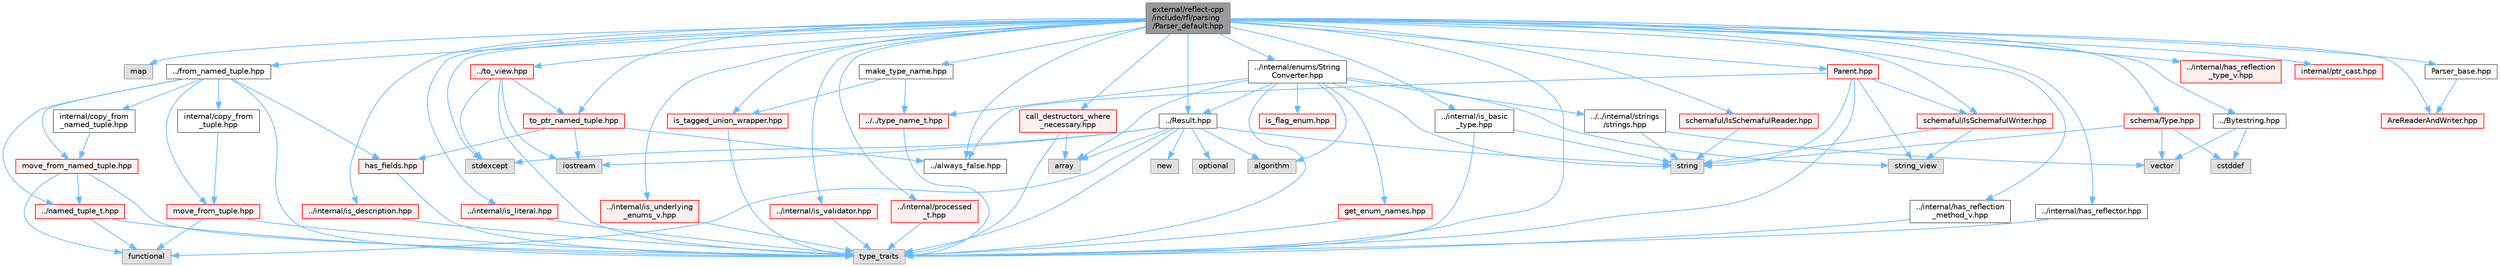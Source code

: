 digraph "external/reflect-cpp/include/rfl/parsing/Parser_default.hpp"
{
 // LATEX_PDF_SIZE
  bgcolor="transparent";
  edge [fontname=Helvetica,fontsize=10,labelfontname=Helvetica,labelfontsize=10];
  node [fontname=Helvetica,fontsize=10,shape=box,height=0.2,width=0.4];
  Node1 [id="Node000001",label="external/reflect-cpp\l/include/rfl/parsing\l/Parser_default.hpp",height=0.2,width=0.4,color="gray40", fillcolor="grey60", style="filled", fontcolor="black",tooltip=" "];
  Node1 -> Node2 [id="edge1_Node000001_Node000002",color="steelblue1",style="solid",tooltip=" "];
  Node2 [id="Node000002",label="map",height=0.2,width=0.4,color="grey60", fillcolor="#E0E0E0", style="filled",tooltip=" "];
  Node1 -> Node3 [id="edge2_Node000001_Node000003",color="steelblue1",style="solid",tooltip=" "];
  Node3 [id="Node000003",label="stdexcept",height=0.2,width=0.4,color="grey60", fillcolor="#E0E0E0", style="filled",tooltip=" "];
  Node1 -> Node4 [id="edge3_Node000001_Node000004",color="steelblue1",style="solid",tooltip=" "];
  Node4 [id="Node000004",label="type_traits",height=0.2,width=0.4,color="grey60", fillcolor="#E0E0E0", style="filled",tooltip=" "];
  Node1 -> Node5 [id="edge4_Node000001_Node000005",color="steelblue1",style="solid",tooltip=" "];
  Node5 [id="Node000005",label="../Bytestring.hpp",height=0.2,width=0.4,color="grey40", fillcolor="white", style="filled",URL="$_bytestring_8hpp.html",tooltip=" "];
  Node5 -> Node6 [id="edge5_Node000005_Node000006",color="steelblue1",style="solid",tooltip=" "];
  Node6 [id="Node000006",label="cstddef",height=0.2,width=0.4,color="grey60", fillcolor="#E0E0E0", style="filled",tooltip=" "];
  Node5 -> Node7 [id="edge6_Node000005_Node000007",color="steelblue1",style="solid",tooltip=" "];
  Node7 [id="Node000007",label="vector",height=0.2,width=0.4,color="grey60", fillcolor="#E0E0E0", style="filled",tooltip=" "];
  Node1 -> Node8 [id="edge7_Node000001_Node000008",color="steelblue1",style="solid",tooltip=" "];
  Node8 [id="Node000008",label="../Result.hpp",height=0.2,width=0.4,color="grey40", fillcolor="white", style="filled",URL="$_result_8hpp.html",tooltip=" "];
  Node8 -> Node9 [id="edge8_Node000008_Node000009",color="steelblue1",style="solid",tooltip=" "];
  Node9 [id="Node000009",label="algorithm",height=0.2,width=0.4,color="grey60", fillcolor="#E0E0E0", style="filled",tooltip=" "];
  Node8 -> Node10 [id="edge9_Node000008_Node000010",color="steelblue1",style="solid",tooltip=" "];
  Node10 [id="Node000010",label="array",height=0.2,width=0.4,color="grey60", fillcolor="#E0E0E0", style="filled",tooltip=" "];
  Node8 -> Node11 [id="edge10_Node000008_Node000011",color="steelblue1",style="solid",tooltip=" "];
  Node11 [id="Node000011",label="functional",height=0.2,width=0.4,color="grey60", fillcolor="#E0E0E0", style="filled",tooltip=" "];
  Node8 -> Node12 [id="edge11_Node000008_Node000012",color="steelblue1",style="solid",tooltip=" "];
  Node12 [id="Node000012",label="iostream",height=0.2,width=0.4,color="grey60", fillcolor="#E0E0E0", style="filled",tooltip=" "];
  Node8 -> Node13 [id="edge12_Node000008_Node000013",color="steelblue1",style="solid",tooltip=" "];
  Node13 [id="Node000013",label="new",height=0.2,width=0.4,color="grey60", fillcolor="#E0E0E0", style="filled",tooltip=" "];
  Node8 -> Node14 [id="edge13_Node000008_Node000014",color="steelblue1",style="solid",tooltip=" "];
  Node14 [id="Node000014",label="optional",height=0.2,width=0.4,color="grey60", fillcolor="#E0E0E0", style="filled",tooltip=" "];
  Node8 -> Node3 [id="edge14_Node000008_Node000003",color="steelblue1",style="solid",tooltip=" "];
  Node8 -> Node15 [id="edge15_Node000008_Node000015",color="steelblue1",style="solid",tooltip=" "];
  Node15 [id="Node000015",label="string",height=0.2,width=0.4,color="grey60", fillcolor="#E0E0E0", style="filled",tooltip=" "];
  Node8 -> Node4 [id="edge16_Node000008_Node000004",color="steelblue1",style="solid",tooltip=" "];
  Node1 -> Node16 [id="edge17_Node000001_Node000016",color="steelblue1",style="solid",tooltip=" "];
  Node16 [id="Node000016",label="../always_false.hpp",height=0.2,width=0.4,color="grey40", fillcolor="white", style="filled",URL="$always__false_8hpp.html",tooltip=" "];
  Node1 -> Node17 [id="edge18_Node000001_Node000017",color="steelblue1",style="solid",tooltip=" "];
  Node17 [id="Node000017",label="../from_named_tuple.hpp",height=0.2,width=0.4,color="grey40", fillcolor="white", style="filled",URL="$from__named__tuple_8hpp.html",tooltip=" "];
  Node17 -> Node4 [id="edge19_Node000017_Node000004",color="steelblue1",style="solid",tooltip=" "];
  Node17 -> Node18 [id="edge20_Node000017_Node000018",color="steelblue1",style="solid",tooltip=" "];
  Node18 [id="Node000018",label="internal/copy_from\l_named_tuple.hpp",height=0.2,width=0.4,color="grey40", fillcolor="white", style="filled",URL="$copy__from__named__tuple_8hpp.html",tooltip=" "];
  Node18 -> Node19 [id="edge21_Node000018_Node000019",color="steelblue1",style="solid",tooltip=" "];
  Node19 [id="Node000019",label="move_from_named_tuple.hpp",height=0.2,width=0.4,color="red", fillcolor="#FFF0F0", style="filled",URL="$move__from__named__tuple_8hpp.html",tooltip=" "];
  Node19 -> Node11 [id="edge22_Node000019_Node000011",color="steelblue1",style="solid",tooltip=" "];
  Node19 -> Node4 [id="edge23_Node000019_Node000004",color="steelblue1",style="solid",tooltip=" "];
  Node19 -> Node31 [id="edge24_Node000019_Node000031",color="steelblue1",style="solid",tooltip=" "];
  Node31 [id="Node000031",label="../named_tuple_t.hpp",height=0.2,width=0.4,color="red", fillcolor="#FFF0F0", style="filled",URL="$named__tuple__t_8hpp.html",tooltip=" "];
  Node31 -> Node11 [id="edge25_Node000031_Node000011",color="steelblue1",style="solid",tooltip=" "];
  Node31 -> Node4 [id="edge26_Node000031_Node000004",color="steelblue1",style="solid",tooltip=" "];
  Node17 -> Node93 [id="edge27_Node000017_Node000093",color="steelblue1",style="solid",tooltip=" "];
  Node93 [id="Node000093",label="internal/copy_from\l_tuple.hpp",height=0.2,width=0.4,color="grey40", fillcolor="white", style="filled",URL="$copy__from__tuple_8hpp.html",tooltip=" "];
  Node93 -> Node94 [id="edge28_Node000093_Node000094",color="steelblue1",style="solid",tooltip=" "];
  Node94 [id="Node000094",label="move_from_tuple.hpp",height=0.2,width=0.4,color="red", fillcolor="#FFF0F0", style="filled",URL="$move__from__tuple_8hpp.html",tooltip=" "];
  Node94 -> Node11 [id="edge29_Node000094_Node000011",color="steelblue1",style="solid",tooltip=" "];
  Node94 -> Node4 [id="edge30_Node000094_Node000004",color="steelblue1",style="solid",tooltip=" "];
  Node17 -> Node71 [id="edge31_Node000017_Node000071",color="steelblue1",style="solid",tooltip=" "];
  Node71 [id="Node000071",label="has_fields.hpp",height=0.2,width=0.4,color="red", fillcolor="#FFF0F0", style="filled",URL="$has__fields_8hpp.html",tooltip=" "];
  Node71 -> Node4 [id="edge32_Node000071_Node000004",color="steelblue1",style="solid",tooltip=" "];
  Node17 -> Node19 [id="edge33_Node000017_Node000019",color="steelblue1",style="solid",tooltip=" "];
  Node17 -> Node94 [id="edge34_Node000017_Node000094",color="steelblue1",style="solid",tooltip=" "];
  Node17 -> Node31 [id="edge35_Node000017_Node000031",color="steelblue1",style="solid",tooltip=" "];
  Node1 -> Node98 [id="edge36_Node000001_Node000098",color="steelblue1",style="solid",tooltip=" "];
  Node98 [id="Node000098",label="../internal/enums/String\lConverter.hpp",height=0.2,width=0.4,color="grey40", fillcolor="white", style="filled",URL="$_string_converter_8hpp.html",tooltip=" "];
  Node98 -> Node9 [id="edge37_Node000098_Node000009",color="steelblue1",style="solid",tooltip=" "];
  Node98 -> Node10 [id="edge38_Node000098_Node000010",color="steelblue1",style="solid",tooltip=" "];
  Node98 -> Node15 [id="edge39_Node000098_Node000015",color="steelblue1",style="solid",tooltip=" "];
  Node98 -> Node33 [id="edge40_Node000098_Node000033",color="steelblue1",style="solid",tooltip=" "];
  Node33 [id="Node000033",label="string_view",height=0.2,width=0.4,color="grey60", fillcolor="#E0E0E0", style="filled",tooltip=" "];
  Node98 -> Node4 [id="edge41_Node000098_Node000004",color="steelblue1",style="solid",tooltip=" "];
  Node98 -> Node8 [id="edge42_Node000098_Node000008",color="steelblue1",style="solid",tooltip=" "];
  Node98 -> Node99 [id="edge43_Node000098_Node000099",color="steelblue1",style="solid",tooltip=" "];
  Node99 [id="Node000099",label="../../internal/strings\l/strings.hpp",height=0.2,width=0.4,color="grey40", fillcolor="white", style="filled",URL="$strings_8hpp.html",tooltip=" "];
  Node99 -> Node15 [id="edge44_Node000099_Node000015",color="steelblue1",style="solid",tooltip=" "];
  Node99 -> Node7 [id="edge45_Node000099_Node000007",color="steelblue1",style="solid",tooltip=" "];
  Node98 -> Node100 [id="edge46_Node000098_Node000100",color="steelblue1",style="solid",tooltip=" "];
  Node100 [id="Node000100",label="../../type_name_t.hpp",height=0.2,width=0.4,color="red", fillcolor="#FFF0F0", style="filled",URL="$type__name__t_8hpp.html",tooltip=" "];
  Node100 -> Node4 [id="edge47_Node000100_Node000004",color="steelblue1",style="solid",tooltip=" "];
  Node98 -> Node102 [id="edge48_Node000098_Node000102",color="steelblue1",style="solid",tooltip=" "];
  Node102 [id="Node000102",label="get_enum_names.hpp",height=0.2,width=0.4,color="red", fillcolor="#FFF0F0", style="filled",URL="$get__enum__names_8hpp.html",tooltip=" "];
  Node102 -> Node4 [id="edge49_Node000102_Node000004",color="steelblue1",style="solid",tooltip=" "];
  Node98 -> Node109 [id="edge50_Node000098_Node000109",color="steelblue1",style="solid",tooltip=" "];
  Node109 [id="Node000109",label="is_flag_enum.hpp",height=0.2,width=0.4,color="red", fillcolor="#FFF0F0", style="filled",URL="$is__flag__enum_8hpp.html",tooltip=" "];
  Node1 -> Node110 [id="edge51_Node000001_Node000110",color="steelblue1",style="solid",tooltip=" "];
  Node110 [id="Node000110",label="../internal/has_reflection\l_method_v.hpp",height=0.2,width=0.4,color="grey40", fillcolor="white", style="filled",URL="$has__reflection__method__v_8hpp.html",tooltip=" "];
  Node110 -> Node4 [id="edge52_Node000110_Node000004",color="steelblue1",style="solid",tooltip=" "];
  Node1 -> Node111 [id="edge53_Node000001_Node000111",color="steelblue1",style="solid",tooltip=" "];
  Node111 [id="Node000111",label="../internal/has_reflection\l_type_v.hpp",height=0.2,width=0.4,color="red", fillcolor="#FFF0F0", style="filled",URL="$has__reflection__type__v_8hpp.html",tooltip=" "];
  Node1 -> Node112 [id="edge54_Node000001_Node000112",color="steelblue1",style="solid",tooltip=" "];
  Node112 [id="Node000112",label="../internal/has_reflector.hpp",height=0.2,width=0.4,color="grey40", fillcolor="white", style="filled",URL="$has__reflector_8hpp.html",tooltip=" "];
  Node112 -> Node4 [id="edge55_Node000112_Node000004",color="steelblue1",style="solid",tooltip=" "];
  Node1 -> Node113 [id="edge56_Node000001_Node000113",color="steelblue1",style="solid",tooltip=" "];
  Node113 [id="Node000113",label="../internal/is_basic\l_type.hpp",height=0.2,width=0.4,color="grey40", fillcolor="white", style="filled",URL="$is__basic__type_8hpp.html",tooltip=" "];
  Node113 -> Node15 [id="edge57_Node000113_Node000015",color="steelblue1",style="solid",tooltip=" "];
  Node113 -> Node4 [id="edge58_Node000113_Node000004",color="steelblue1",style="solid",tooltip=" "];
  Node1 -> Node114 [id="edge59_Node000001_Node000114",color="steelblue1",style="solid",tooltip=" "];
  Node114 [id="Node000114",label="../internal/is_description.hpp",height=0.2,width=0.4,color="red", fillcolor="#FFF0F0", style="filled",URL="$is__description_8hpp.html",tooltip=" "];
  Node114 -> Node4 [id="edge60_Node000114_Node000004",color="steelblue1",style="solid",tooltip=" "];
  Node1 -> Node116 [id="edge61_Node000001_Node000116",color="steelblue1",style="solid",tooltip=" "];
  Node116 [id="Node000116",label="../internal/is_literal.hpp",height=0.2,width=0.4,color="red", fillcolor="#FFF0F0", style="filled",URL="$is__literal_8hpp.html",tooltip=" "];
  Node116 -> Node4 [id="edge62_Node000116_Node000004",color="steelblue1",style="solid",tooltip=" "];
  Node1 -> Node117 [id="edge63_Node000001_Node000117",color="steelblue1",style="solid",tooltip=" "];
  Node117 [id="Node000117",label="../internal/is_underlying\l_enums_v.hpp",height=0.2,width=0.4,color="red", fillcolor="#FFF0F0", style="filled",URL="$is__underlying__enums__v_8hpp.html",tooltip=" "];
  Node117 -> Node4 [id="edge64_Node000117_Node000004",color="steelblue1",style="solid",tooltip=" "];
  Node1 -> Node119 [id="edge65_Node000001_Node000119",color="steelblue1",style="solid",tooltip=" "];
  Node119 [id="Node000119",label="../internal/is_validator.hpp",height=0.2,width=0.4,color="red", fillcolor="#FFF0F0", style="filled",URL="$is__validator_8hpp.html",tooltip=" "];
  Node119 -> Node4 [id="edge66_Node000119_Node000004",color="steelblue1",style="solid",tooltip=" "];
  Node1 -> Node130 [id="edge67_Node000001_Node000130",color="steelblue1",style="solid",tooltip=" "];
  Node130 [id="Node000130",label="../internal/processed\l_t.hpp",height=0.2,width=0.4,color="red", fillcolor="#FFF0F0", style="filled",URL="$processed__t_8hpp.html",tooltip=" "];
  Node130 -> Node4 [id="edge68_Node000130_Node000004",color="steelblue1",style="solid",tooltip=" "];
  Node1 -> Node29 [id="edge69_Node000001_Node000029",color="steelblue1",style="solid",tooltip=" "];
  Node29 [id="Node000029",label="internal/ptr_cast.hpp",height=0.2,width=0.4,color="red", fillcolor="#FFF0F0", style="filled",URL="$ptr__cast_8hpp.html",tooltip=" "];
  Node1 -> Node58 [id="edge70_Node000001_Node000058",color="steelblue1",style="solid",tooltip=" "];
  Node58 [id="Node000058",label="to_ptr_named_tuple.hpp",height=0.2,width=0.4,color="red", fillcolor="#FFF0F0", style="filled",URL="$to__ptr__named__tuple_8hpp.html",tooltip=" "];
  Node58 -> Node12 [id="edge71_Node000058_Node000012",color="steelblue1",style="solid",tooltip=" "];
  Node58 -> Node16 [id="edge72_Node000058_Node000016",color="steelblue1",style="solid",tooltip=" "];
  Node58 -> Node71 [id="edge73_Node000058_Node000071",color="steelblue1",style="solid",tooltip=" "];
  Node1 -> Node144 [id="edge74_Node000001_Node000144",color="steelblue1",style="solid",tooltip=" "];
  Node144 [id="Node000144",label="../to_view.hpp",height=0.2,width=0.4,color="red", fillcolor="#FFF0F0", style="filled",URL="$to__view_8hpp.html",tooltip=" "];
  Node144 -> Node12 [id="edge75_Node000144_Node000012",color="steelblue1",style="solid",tooltip=" "];
  Node144 -> Node3 [id="edge76_Node000144_Node000003",color="steelblue1",style="solid",tooltip=" "];
  Node144 -> Node4 [id="edge77_Node000144_Node000004",color="steelblue1",style="solid",tooltip=" "];
  Node144 -> Node58 [id="edge78_Node000144_Node000058",color="steelblue1",style="solid",tooltip=" "];
  Node1 -> Node145 [id="edge79_Node000001_Node000145",color="steelblue1",style="solid",tooltip=" "];
  Node145 [id="Node000145",label="AreReaderAndWriter.hpp",height=0.2,width=0.4,color="red", fillcolor="#FFF0F0", style="filled",URL="$_are_reader_and_writer_8hpp.html",tooltip=" "];
  Node1 -> Node150 [id="edge80_Node000001_Node000150",color="steelblue1",style="solid",tooltip=" "];
  Node150 [id="Node000150",label="Parent.hpp",height=0.2,width=0.4,color="red", fillcolor="#FFF0F0", style="filled",URL="$_parent_8hpp.html",tooltip=" "];
  Node150 -> Node15 [id="edge81_Node000150_Node000015",color="steelblue1",style="solid",tooltip=" "];
  Node150 -> Node33 [id="edge82_Node000150_Node000033",color="steelblue1",style="solid",tooltip=" "];
  Node150 -> Node4 [id="edge83_Node000150_Node000004",color="steelblue1",style="solid",tooltip=" "];
  Node150 -> Node16 [id="edge84_Node000150_Node000016",color="steelblue1",style="solid",tooltip=" "];
  Node150 -> Node151 [id="edge85_Node000150_Node000151",color="steelblue1",style="solid",tooltip=" "];
  Node151 [id="Node000151",label="schemaful/IsSchemafulWriter.hpp",height=0.2,width=0.4,color="red", fillcolor="#FFF0F0", style="filled",URL="$_is_schemaful_writer_8hpp.html",tooltip=" "];
  Node151 -> Node15 [id="edge86_Node000151_Node000015",color="steelblue1",style="solid",tooltip=" "];
  Node151 -> Node33 [id="edge87_Node000151_Node000033",color="steelblue1",style="solid",tooltip=" "];
  Node1 -> Node153 [id="edge88_Node000001_Node000153",color="steelblue1",style="solid",tooltip=" "];
  Node153 [id="Node000153",label="Parser_base.hpp",height=0.2,width=0.4,color="grey40", fillcolor="white", style="filled",URL="$_parser__base_8hpp.html",tooltip=" "];
  Node153 -> Node145 [id="edge89_Node000153_Node000145",color="steelblue1",style="solid",tooltip=" "];
  Node1 -> Node154 [id="edge90_Node000001_Node000154",color="steelblue1",style="solid",tooltip=" "];
  Node154 [id="Node000154",label="call_destructors_where\l_necessary.hpp",height=0.2,width=0.4,color="red", fillcolor="#FFF0F0", style="filled",URL="$call__destructors__where__necessary_8hpp.html",tooltip=" "];
  Node154 -> Node10 [id="edge91_Node000154_Node000010",color="steelblue1",style="solid",tooltip=" "];
  Node154 -> Node4 [id="edge92_Node000154_Node000004",color="steelblue1",style="solid",tooltip=" "];
  Node1 -> Node155 [id="edge93_Node000001_Node000155",color="steelblue1",style="solid",tooltip=" "];
  Node155 [id="Node000155",label="is_tagged_union_wrapper.hpp",height=0.2,width=0.4,color="red", fillcolor="#FFF0F0", style="filled",URL="$is__tagged__union__wrapper_8hpp.html",tooltip=" "];
  Node155 -> Node4 [id="edge94_Node000155_Node000004",color="steelblue1",style="solid",tooltip=" "];
  Node1 -> Node157 [id="edge95_Node000001_Node000157",color="steelblue1",style="solid",tooltip=" "];
  Node157 [id="Node000157",label="make_type_name.hpp",height=0.2,width=0.4,color="grey40", fillcolor="white", style="filled",URL="$make__type__name_8hpp.html",tooltip=" "];
  Node157 -> Node100 [id="edge96_Node000157_Node000100",color="steelblue1",style="solid",tooltip=" "];
  Node157 -> Node155 [id="edge97_Node000157_Node000155",color="steelblue1",style="solid",tooltip=" "];
  Node1 -> Node158 [id="edge98_Node000001_Node000158",color="steelblue1",style="solid",tooltip=" "];
  Node158 [id="Node000158",label="schema/Type.hpp",height=0.2,width=0.4,color="red", fillcolor="#FFF0F0", style="filled",URL="$parsing_2schema_2_type_8hpp.html",tooltip=" "];
  Node158 -> Node6 [id="edge99_Node000158_Node000006",color="steelblue1",style="solid",tooltip=" "];
  Node158 -> Node15 [id="edge100_Node000158_Node000015",color="steelblue1",style="solid",tooltip=" "];
  Node158 -> Node7 [id="edge101_Node000158_Node000007",color="steelblue1",style="solid",tooltip=" "];
  Node1 -> Node148 [id="edge102_Node000001_Node000148",color="steelblue1",style="solid",tooltip=" "];
  Node148 [id="Node000148",label="schemaful/IsSchemafulReader.hpp",height=0.2,width=0.4,color="red", fillcolor="#FFF0F0", style="filled",URL="$_is_schemaful_reader_8hpp.html",tooltip=" "];
  Node148 -> Node15 [id="edge103_Node000148_Node000015",color="steelblue1",style="solid",tooltip=" "];
  Node1 -> Node151 [id="edge104_Node000001_Node000151",color="steelblue1",style="solid",tooltip=" "];
}
